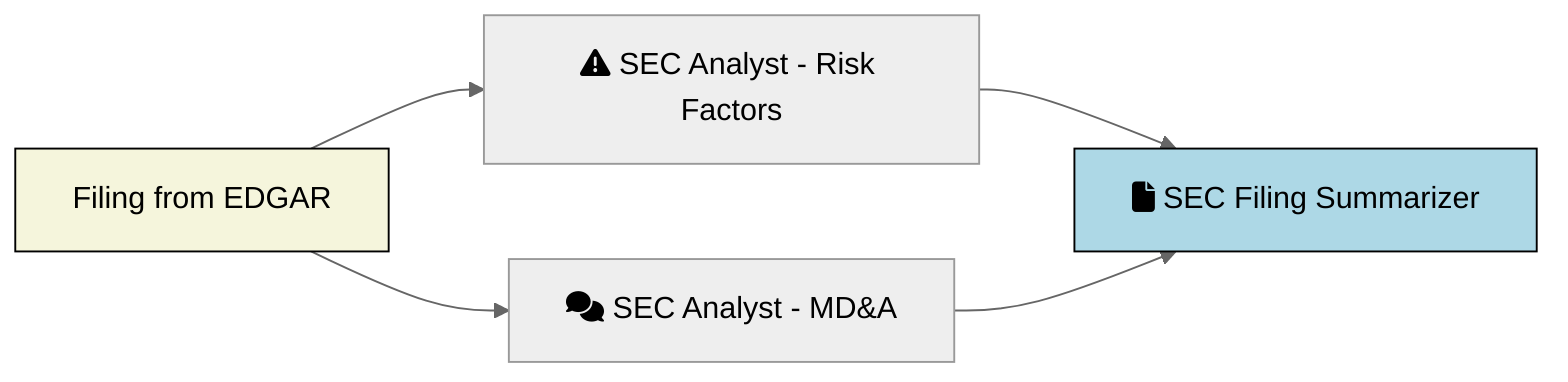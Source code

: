 ---
config:
  look: classic
  theme: neutral
---
flowchart LR
    E["Filing from EDGAR"] --> rf["fa:fa-triangle-exclamation SEC Analyst - Risk Factors"]
    rf --> S["fa:fa-file SEC Filing Summarizer"]
    E --> mda["fa:fa-comments SEC Analyst - MD&A"]
    mda --> S

    classDef beige fill:#F5F5DC,stroke:black
    class E beige

    classDef lightBlue fill:#ADD8E6,stroke:black
    class S lightBlue